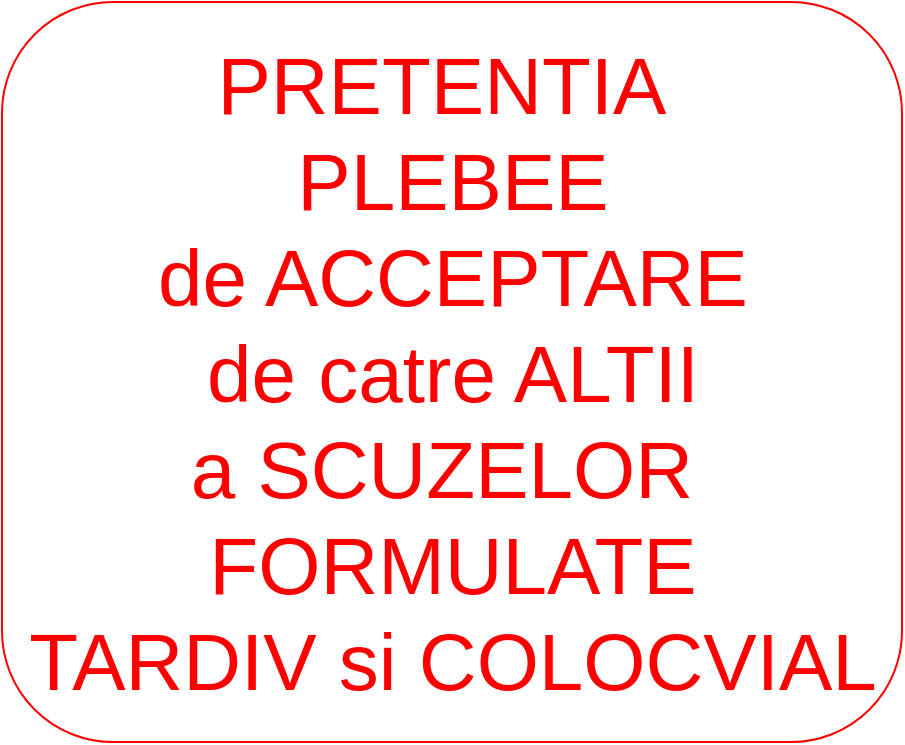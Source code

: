 <mxfile version="17.4.6" type="github">
  <diagram id="lFvm8D9bo7-CUKGmvZUh" name="Page-1">
    <mxGraphModel dx="685" dy="739" grid="1" gridSize="10" guides="1" tooltips="1" connect="1" arrows="1" fold="1" page="1" pageScale="1" pageWidth="850" pageHeight="1100" math="0" shadow="0">
      <root>
        <mxCell id="0" />
        <mxCell id="1" parent="0" />
        <mxCell id="YdSJETgR0C2G26BqsnBO-1" value="&lt;font style=&quot;font-size: 40px&quot; color=&quot;#ff0000&quot;&gt;PRETENTIA&amp;nbsp;&lt;br&gt;PLEBEE&lt;br&gt;de ACCEPTARE&lt;br&gt;de catre ALTII&lt;br&gt;a SCUZELOR&amp;nbsp;&lt;br&gt;FORMULATE&lt;br&gt;TARDIV si COLOCVIAL&lt;br&gt;&lt;/font&gt;" style="text;html=1;align=center;verticalAlign=middle;resizable=0;points=[];autosize=1;strokeColor=none;fillColor=none;" vertex="1" parent="1">
          <mxGeometry x="60" y="145" width="440" height="170" as="geometry" />
        </mxCell>
        <mxCell id="YdSJETgR0C2G26BqsnBO-2" value="" style="rounded=1;whiteSpace=wrap;html=1;fontSize=40;fontColor=#FF0000;fillColor=none;strokeColor=#FF0000;" vertex="1" parent="1">
          <mxGeometry x="55" y="45" width="450" height="370" as="geometry" />
        </mxCell>
      </root>
    </mxGraphModel>
  </diagram>
</mxfile>
